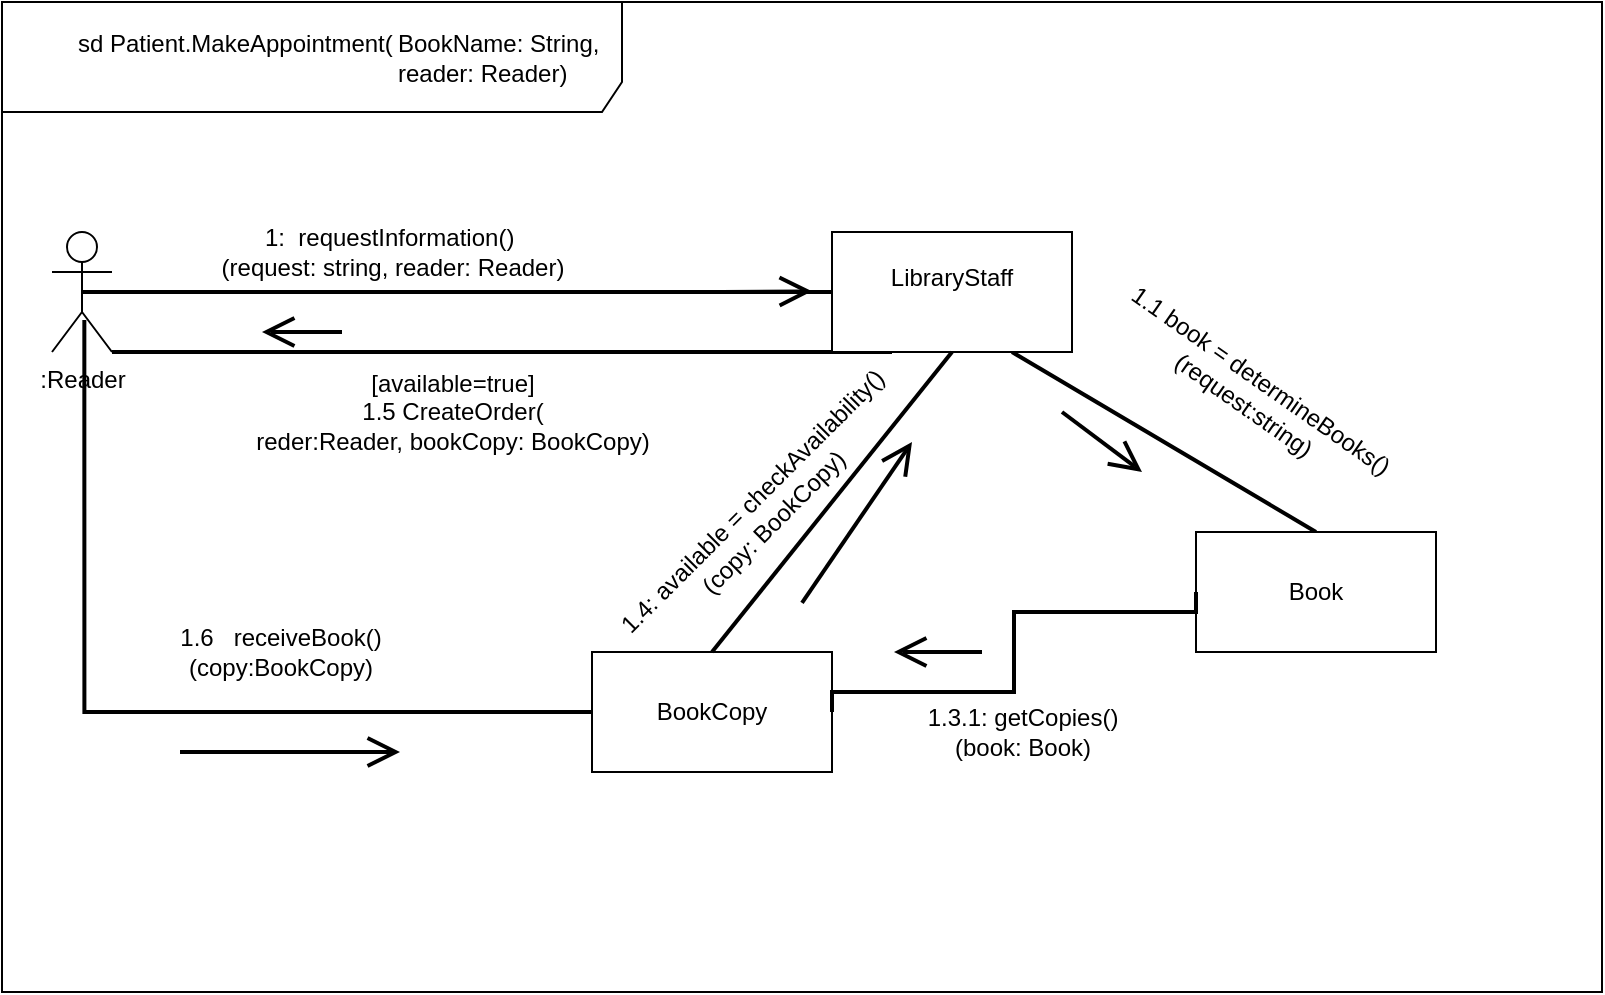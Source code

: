 <mxfile version="24.7.17">
  <diagram name="Страница — 1" id="vIH0hPLlG6JQeUh0Hnpc">
    <mxGraphModel dx="810" dy="587" grid="1" gridSize="10" guides="1" tooltips="1" connect="1" arrows="1" fold="1" page="1" pageScale="1" pageWidth="827" pageHeight="1169" math="0" shadow="0">
      <root>
        <mxCell id="0" />
        <mxCell id="1" parent="0" />
        <mxCell id="QsQkhcBlZQ82mHcUwRK9-8" style="edgeStyle=orthogonalEdgeStyle;rounded=0;orthogonalLoop=1;jettySize=auto;html=1;exitX=0.5;exitY=0.5;exitDx=0;exitDy=0;exitPerimeter=0;endArrow=none;endFill=0;endSize=10;targetPerimeterSpacing=0;jumpSize=148;strokeWidth=2;" parent="1" source="QsQkhcBlZQ82mHcUwRK9-9" target="QsQkhcBlZQ82mHcUwRK9-12" edge="1">
          <mxGeometry relative="1" as="geometry" />
        </mxCell>
        <mxCell id="QsQkhcBlZQ82mHcUwRK9-10" style="rounded=0;orthogonalLoop=1;jettySize=auto;html=1;exitX=0.75;exitY=1;exitDx=0;exitDy=0;entryX=0.5;entryY=0;entryDx=0;entryDy=0;strokeWidth=2;endSize=10;endArrow=none;endFill=0;" parent="1" source="QsQkhcBlZQ82mHcUwRK9-12" target="QsQkhcBlZQ82mHcUwRK9-18" edge="1">
          <mxGeometry relative="1" as="geometry" />
        </mxCell>
        <mxCell id="QsQkhcBlZQ82mHcUwRK9-11" style="rounded=0;orthogonalLoop=1;jettySize=auto;html=1;exitX=0.25;exitY=1;exitDx=0;exitDy=0;strokeWidth=2;endSize=10;endArrow=none;endFill=0;entryX=1;entryY=1;entryDx=0;entryDy=0;entryPerimeter=0;edgeStyle=orthogonalEdgeStyle;" parent="1" source="QsQkhcBlZQ82mHcUwRK9-12" target="QsQkhcBlZQ82mHcUwRK9-9" edge="1">
          <mxGeometry relative="1" as="geometry">
            <mxPoint x="240" y="990" as="targetPoint" />
            <Array as="points">
              <mxPoint x="380" y="840" />
              <mxPoint x="380" y="840" />
            </Array>
          </mxGeometry>
        </mxCell>
        <mxCell id="QsQkhcBlZQ82mHcUwRK9-12" value="&lt;div style=&quot;text-align: right;&quot;&gt;&lt;span style=&quot;white-space-collapse: preserve;&quot;&gt;LibraryStaff&lt;/span&gt;&lt;/div&gt;&lt;div style=&quot;text-align: left;&quot;&gt;&lt;span style=&quot;white-space-collapse: preserve;&quot;&gt;&lt;br&gt;&lt;/span&gt;&lt;/div&gt;" style="html=1;whiteSpace=wrap;" parent="1" vertex="1">
          <mxGeometry x="525" y="780" width="120" height="60" as="geometry" />
        </mxCell>
        <mxCell id="QsQkhcBlZQ82mHcUwRK9-13" value="1:&amp;nbsp; requestInformation()&amp;nbsp;&lt;div&gt;(request: string, reader: Reader)&lt;/div&gt;" style="text;html=1;align=center;verticalAlign=middle;resizable=0;points=[];autosize=1;strokeColor=none;fillColor=none;" parent="1" vertex="1">
          <mxGeometry x="210" y="770" width="190" height="40" as="geometry" />
        </mxCell>
        <mxCell id="QsQkhcBlZQ82mHcUwRK9-32" value="&lt;div style=&quot;text-align: left;&quot;&gt;&lt;span style=&quot;background-color: initial; white-space: pre;&quot;&gt;&#x9;&lt;/span&gt;&lt;span style=&quot;background-color: initial;&quot;&gt;sd Patient.MakeAppointment(&lt;/span&gt;&lt;span style=&quot;background-color: initial; white-space: pre;&quot;&gt;&#x9;&lt;/span&gt;BookName&lt;span style=&quot;background-color: initial;&quot;&gt;: String,&lt;/span&gt;&lt;/div&gt;&lt;div style=&quot;text-align: left;&quot;&gt;&lt;span style=&quot;background-color: initial;&quot;&gt;&lt;span style=&quot;white-space: pre;&quot;&gt;&#x9;&lt;/span&gt;&lt;span style=&quot;white-space: pre;&quot;&gt;&#x9;&lt;/span&gt;&lt;span style=&quot;white-space: pre;&quot;&gt;&#x9;&lt;/span&gt;&lt;span style=&quot;white-space: pre;&quot;&gt;&#x9;&lt;/span&gt;&lt;span style=&quot;white-space: pre;&quot;&gt;&#x9;&lt;/span&gt;&lt;span style=&quot;white-space: pre;&quot;&gt;&#x9;&lt;/span&gt;&lt;span style=&quot;white-space: pre;&quot;&gt;&#x9;&lt;/span&gt;reader: Reader&lt;/span&gt;&lt;span style=&quot;background-color: initial;&quot;&gt;)&lt;/span&gt;&lt;/div&gt;" style="shape=umlFrame;whiteSpace=wrap;html=1;pointerEvents=0;recursiveResize=0;container=1;collapsible=0;width=310;height=55;" parent="1" vertex="1">
          <mxGeometry x="110" y="665" width="800" height="495" as="geometry" />
        </mxCell>
        <mxCell id="QsQkhcBlZQ82mHcUwRK9-16" value="1.3.1: getCopies()&lt;br&gt;(book: Book)" style="text;html=1;align=center;verticalAlign=middle;resizable=0;points=[];autosize=1;strokeColor=none;fillColor=none;" parent="QsQkhcBlZQ82mHcUwRK9-32" vertex="1">
          <mxGeometry x="450" y="345" width="120" height="40" as="geometry" />
        </mxCell>
        <mxCell id="QsQkhcBlZQ82mHcUwRK9-19" value="1.4: available = checkAvailability()&lt;br&gt;(copy: BookCopy)" style="text;html=1;align=center;verticalAlign=middle;resizable=0;points=[];autosize=1;strokeColor=none;fillColor=none;rotation=-45;" parent="QsQkhcBlZQ82mHcUwRK9-32" vertex="1">
          <mxGeometry x="280" y="235" width="200" height="40" as="geometry" />
        </mxCell>
        <mxCell id="QsQkhcBlZQ82mHcUwRK9-25" value="1.1 book = determineBooks()&lt;br&gt;(request:string)" style="text;html=1;align=center;verticalAlign=middle;resizable=0;points=[];autosize=1;strokeColor=none;fillColor=none;rotation=35;" parent="QsQkhcBlZQ82mHcUwRK9-32" vertex="1">
          <mxGeometry x="535" y="175" width="180" height="40" as="geometry" />
        </mxCell>
        <mxCell id="QsQkhcBlZQ82mHcUwRK9-18" value="Book" style="html=1;whiteSpace=wrap;" parent="QsQkhcBlZQ82mHcUwRK9-32" vertex="1">
          <mxGeometry x="597" y="265" width="120" height="60" as="geometry" />
        </mxCell>
        <mxCell id="QsQkhcBlZQ82mHcUwRK9-21" value="BookCopy" style="html=1;whiteSpace=wrap;" parent="QsQkhcBlZQ82mHcUwRK9-32" vertex="1">
          <mxGeometry x="295" y="325" width="120" height="60" as="geometry" />
        </mxCell>
        <mxCell id="QsQkhcBlZQ82mHcUwRK9-17" style="edgeStyle=orthogonalEdgeStyle;rounded=0;orthogonalLoop=1;jettySize=auto;html=1;exitX=0;exitY=0.5;exitDx=0;exitDy=0;strokeWidth=2;endArrow=none;endFill=0;endSize=10;entryX=1;entryY=0.5;entryDx=0;entryDy=0;" parent="QsQkhcBlZQ82mHcUwRK9-32" source="QsQkhcBlZQ82mHcUwRK9-18" target="QsQkhcBlZQ82mHcUwRK9-21" edge="1">
          <mxGeometry relative="1" as="geometry">
            <mxPoint x="175" y="445" as="targetPoint" />
            <Array as="points">
              <mxPoint x="597" y="305" />
              <mxPoint x="506" y="305" />
              <mxPoint x="506" y="345" />
              <mxPoint x="415" y="345" />
            </Array>
          </mxGeometry>
        </mxCell>
        <mxCell id="QsQkhcBlZQ82mHcUwRK9-30" value="" style="endArrow=open;endFill=1;endSize=12;html=1;rounded=0;strokeWidth=2;" parent="QsQkhcBlZQ82mHcUwRK9-32" edge="1">
          <mxGeometry width="160" relative="1" as="geometry">
            <mxPoint x="400" y="300.42" as="sourcePoint" />
            <mxPoint x="455" y="220" as="targetPoint" />
            <Array as="points" />
          </mxGeometry>
        </mxCell>
        <mxCell id="6NaTUaf94sjUR2y35Tbd-13" value="" style="endArrow=open;endFill=1;endSize=12;html=1;rounded=0;strokeWidth=2;" parent="QsQkhcBlZQ82mHcUwRK9-32" edge="1">
          <mxGeometry width="160" relative="1" as="geometry">
            <mxPoint x="490" y="325" as="sourcePoint" />
            <mxPoint x="446" y="325" as="targetPoint" />
            <Array as="points">
              <mxPoint x="490" y="325.0" />
              <mxPoint x="466" y="325" />
            </Array>
          </mxGeometry>
        </mxCell>
        <mxCell id="QsQkhcBlZQ82mHcUwRK9-29" value="" style="endArrow=open;endFill=1;endSize=12;html=1;rounded=0;strokeWidth=2;" parent="QsQkhcBlZQ82mHcUwRK9-32" edge="1">
          <mxGeometry width="160" relative="1" as="geometry">
            <mxPoint x="530" y="205" as="sourcePoint" />
            <mxPoint x="570" y="235" as="targetPoint" />
          </mxGeometry>
        </mxCell>
        <mxCell id="6NaTUaf94sjUR2y35Tbd-15" value="" style="endArrow=none;html=1;edgeStyle=orthogonalEdgeStyle;rounded=0;strokeWidth=2;entryX=0;entryY=0.5;entryDx=0;entryDy=0;exitX=0.539;exitY=0.733;exitDx=0;exitDy=0;exitPerimeter=0;" parent="QsQkhcBlZQ82mHcUwRK9-32" source="QsQkhcBlZQ82mHcUwRK9-9" target="QsQkhcBlZQ82mHcUwRK9-21" edge="1">
          <mxGeometry relative="1" as="geometry">
            <mxPoint x="80" y="324" as="sourcePoint" />
            <mxPoint x="240" y="324" as="targetPoint" />
            <Array as="points">
              <mxPoint x="41" y="355" />
            </Array>
          </mxGeometry>
        </mxCell>
        <mxCell id="6NaTUaf94sjUR2y35Tbd-19" value="1.6&amp;nbsp;&lt;span style=&quot;white-space: pre;&quot;&gt;&#x9;&lt;/span&gt;receiveBook()&lt;br&gt;(copy:BookCopy)" style="text;html=1;align=center;verticalAlign=middle;resizable=0;points=[];autosize=1;strokeColor=none;fillColor=none;rotation=0;" parent="QsQkhcBlZQ82mHcUwRK9-32" vertex="1">
          <mxGeometry x="79" y="305" width="120" height="40" as="geometry" />
        </mxCell>
        <mxCell id="6NaTUaf94sjUR2y35Tbd-20" value="" style="endArrow=open;endFill=1;endSize=12;html=1;rounded=0;strokeWidth=2;" parent="QsQkhcBlZQ82mHcUwRK9-32" edge="1">
          <mxGeometry width="160" relative="1" as="geometry">
            <mxPoint x="89" y="375" as="sourcePoint" />
            <mxPoint x="199" y="375" as="targetPoint" />
          </mxGeometry>
        </mxCell>
        <mxCell id="6NaTUaf94sjUR2y35Tbd-18" value="" style="endArrow=open;endFill=1;endSize=12;html=1;rounded=0;strokeWidth=2;" parent="QsQkhcBlZQ82mHcUwRK9-32" edge="1">
          <mxGeometry width="160" relative="1" as="geometry">
            <mxPoint x="170" y="165" as="sourcePoint" />
            <mxPoint x="130" y="165" as="targetPoint" />
          </mxGeometry>
        </mxCell>
        <mxCell id="QsQkhcBlZQ82mHcUwRK9-9" value=":Reader" style="shape=umlActor;verticalLabelPosition=bottom;verticalAlign=top;horizontal=1;html=1;labelBorderColor=none;textShadow=0;comic=0;enumerate=0;treeMoving=0;" parent="QsQkhcBlZQ82mHcUwRK9-32" vertex="1">
          <mxGeometry x="25" y="115" width="30" height="60" as="geometry" />
        </mxCell>
        <mxCell id="QsQkhcBlZQ82mHcUwRK9-24" value="&lt;div&gt;[available=true]&lt;/div&gt;1.5 CreateOrder(&lt;div&gt;&lt;span style=&quot;background-color: initial;&quot;&gt;reder:Reader, bookCopy: BookCopy)&lt;/span&gt;&lt;/div&gt;" style="text;html=1;align=center;verticalAlign=middle;resizable=0;points=[];autosize=1;strokeColor=none;fillColor=none;rotation=0;" parent="QsQkhcBlZQ82mHcUwRK9-32" vertex="1">
          <mxGeometry x="115" y="175" width="220" height="60" as="geometry" />
        </mxCell>
        <mxCell id="6NaTUaf94sjUR2y35Tbd-9" value="" style="endArrow=open;endFill=1;endSize=12;html=1;rounded=0;strokeWidth=2;" parent="1" edge="1">
          <mxGeometry width="160" relative="1" as="geometry">
            <mxPoint x="470" y="810" as="sourcePoint" />
            <mxPoint x="515" y="809.66" as="targetPoint" />
          </mxGeometry>
        </mxCell>
        <mxCell id="6NaTUaf94sjUR2y35Tbd-11" style="rounded=0;orthogonalLoop=1;jettySize=auto;html=1;exitX=0.5;exitY=1;exitDx=0;exitDy=0;entryX=0.5;entryY=0;entryDx=0;entryDy=0;strokeWidth=2;endSize=10;endArrow=none;endFill=0;" parent="1" source="QsQkhcBlZQ82mHcUwRK9-12" target="QsQkhcBlZQ82mHcUwRK9-21" edge="1">
          <mxGeometry relative="1" as="geometry">
            <mxPoint x="625" y="850" as="sourcePoint" />
            <mxPoint x="777" y="940" as="targetPoint" />
          </mxGeometry>
        </mxCell>
      </root>
    </mxGraphModel>
  </diagram>
</mxfile>
